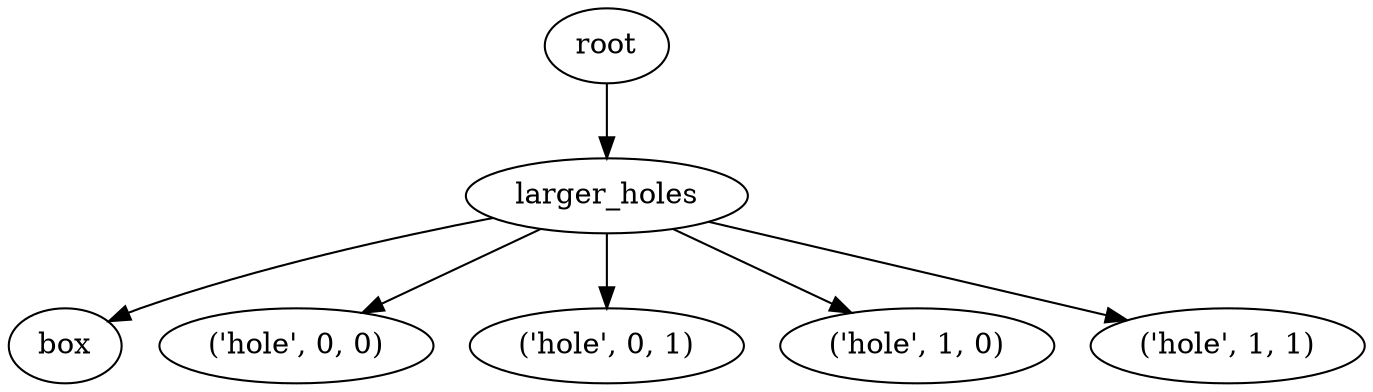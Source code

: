 digraph larger_holes {
    root_235 [label="root"];
    larger_holes_236 [label="larger_holes"];
    box_237 [label="box"];
    hole_238 [label="\('hole',\ 0,\ 0\)"];
    hole_239 [label="\('hole',\ 0,\ 1\)"];
    hole_240 [label="\('hole',\ 1,\ 0\)"];
    hole_241 [label="\('hole',\ 1,\ 1\)"];
    root_235 -> larger_holes_236;
    larger_holes_236 -> box_237;
    larger_holes_236 -> hole_238;
    larger_holes_236 -> hole_239;
    larger_holes_236 -> hole_240;
    larger_holes_236 -> hole_241;
}
